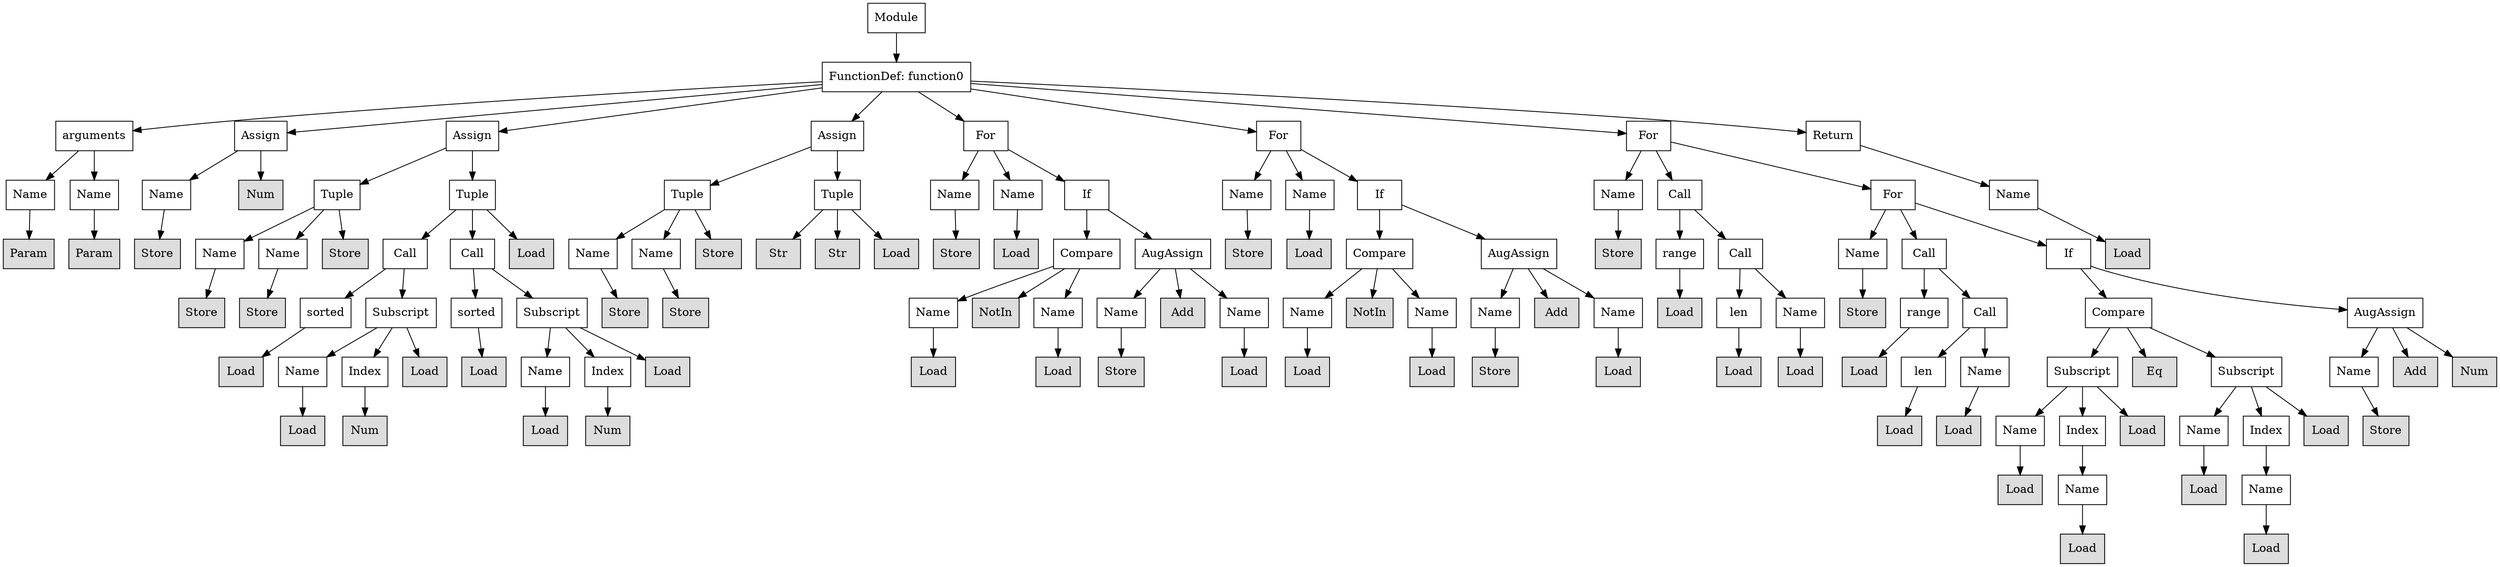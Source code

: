 digraph G {
n0 [shape=rect, label="Module"];
n1 [shape=rect, label="FunctionDef: function0"];
n2 [shape=rect, label="arguments"];
n3 [shape=rect, label="Assign"];
n4 [shape=rect, label="Assign"];
n5 [shape=rect, label="Assign"];
n6 [shape=rect, label="For"];
n7 [shape=rect, label="For"];
n8 [shape=rect, label="For"];
n9 [shape=rect, label="Return"];
n10 [shape=rect, label="Name"];
n11 [shape=rect, label="Name"];
n12 [shape=rect, label="Name"];
n13 [shape=rect, label="Num" style="filled" fillcolor="#dddddd"];
n14 [shape=rect, label="Tuple"];
n15 [shape=rect, label="Tuple"];
n16 [shape=rect, label="Tuple"];
n17 [shape=rect, label="Tuple"];
n18 [shape=rect, label="Name"];
n19 [shape=rect, label="Name"];
n20 [shape=rect, label="If"];
n21 [shape=rect, label="Name"];
n22 [shape=rect, label="Name"];
n23 [shape=rect, label="If"];
n24 [shape=rect, label="Name"];
n25 [shape=rect, label="Call"];
n26 [shape=rect, label="For"];
n27 [shape=rect, label="Name"];
n28 [shape=rect, label="Param" style="filled" fillcolor="#dddddd"];
n29 [shape=rect, label="Param" style="filled" fillcolor="#dddddd"];
n30 [shape=rect, label="Store" style="filled" fillcolor="#dddddd"];
n31 [shape=rect, label="Name"];
n32 [shape=rect, label="Name"];
n33 [shape=rect, label="Store" style="filled" fillcolor="#dddddd"];
n34 [shape=rect, label="Call"];
n35 [shape=rect, label="Call"];
n36 [shape=rect, label="Load" style="filled" fillcolor="#dddddd"];
n37 [shape=rect, label="Name"];
n38 [shape=rect, label="Name"];
n39 [shape=rect, label="Store" style="filled" fillcolor="#dddddd"];
n40 [shape=rect, label="Str" style="filled" fillcolor="#dddddd"];
n41 [shape=rect, label="Str" style="filled" fillcolor="#dddddd"];
n42 [shape=rect, label="Load" style="filled" fillcolor="#dddddd"];
n43 [shape=rect, label="Store" style="filled" fillcolor="#dddddd"];
n44 [shape=rect, label="Load" style="filled" fillcolor="#dddddd"];
n45 [shape=rect, label="Compare"];
n46 [shape=rect, label="AugAssign"];
n47 [shape=rect, label="Store" style="filled" fillcolor="#dddddd"];
n48 [shape=rect, label="Load" style="filled" fillcolor="#dddddd"];
n49 [shape=rect, label="Compare"];
n50 [shape=rect, label="AugAssign"];
n51 [shape=rect, label="Store" style="filled" fillcolor="#dddddd"];
n52 [shape=rect, label="range"];
n53 [shape=rect, label="Call"];
n54 [shape=rect, label="Name"];
n55 [shape=rect, label="Call"];
n56 [shape=rect, label="If"];
n57 [shape=rect, label="Load" style="filled" fillcolor="#dddddd"];
n58 [shape=rect, label="Store" style="filled" fillcolor="#dddddd"];
n59 [shape=rect, label="Store" style="filled" fillcolor="#dddddd"];
n60 [shape=rect, label="sorted"];
n61 [shape=rect, label="Subscript"];
n62 [shape=rect, label="sorted"];
n63 [shape=rect, label="Subscript"];
n64 [shape=rect, label="Store" style="filled" fillcolor="#dddddd"];
n65 [shape=rect, label="Store" style="filled" fillcolor="#dddddd"];
n66 [shape=rect, label="Name"];
n67 [shape=rect, label="NotIn" style="filled" fillcolor="#dddddd"];
n68 [shape=rect, label="Name"];
n69 [shape=rect, label="Name"];
n70 [shape=rect, label="Add" style="filled" fillcolor="#dddddd"];
n71 [shape=rect, label="Name"];
n72 [shape=rect, label="Name"];
n73 [shape=rect, label="NotIn" style="filled" fillcolor="#dddddd"];
n74 [shape=rect, label="Name"];
n75 [shape=rect, label="Name"];
n76 [shape=rect, label="Add" style="filled" fillcolor="#dddddd"];
n77 [shape=rect, label="Name"];
n78 [shape=rect, label="Load" style="filled" fillcolor="#dddddd"];
n79 [shape=rect, label="len"];
n80 [shape=rect, label="Name"];
n81 [shape=rect, label="Store" style="filled" fillcolor="#dddddd"];
n82 [shape=rect, label="range"];
n83 [shape=rect, label="Call"];
n84 [shape=rect, label="Compare"];
n85 [shape=rect, label="AugAssign"];
n86 [shape=rect, label="Load" style="filled" fillcolor="#dddddd"];
n87 [shape=rect, label="Name"];
n88 [shape=rect, label="Index"];
n89 [shape=rect, label="Load" style="filled" fillcolor="#dddddd"];
n90 [shape=rect, label="Load" style="filled" fillcolor="#dddddd"];
n91 [shape=rect, label="Name"];
n92 [shape=rect, label="Index"];
n93 [shape=rect, label="Load" style="filled" fillcolor="#dddddd"];
n94 [shape=rect, label="Load" style="filled" fillcolor="#dddddd"];
n95 [shape=rect, label="Load" style="filled" fillcolor="#dddddd"];
n96 [shape=rect, label="Store" style="filled" fillcolor="#dddddd"];
n97 [shape=rect, label="Load" style="filled" fillcolor="#dddddd"];
n98 [shape=rect, label="Load" style="filled" fillcolor="#dddddd"];
n99 [shape=rect, label="Load" style="filled" fillcolor="#dddddd"];
n100 [shape=rect, label="Store" style="filled" fillcolor="#dddddd"];
n101 [shape=rect, label="Load" style="filled" fillcolor="#dddddd"];
n102 [shape=rect, label="Load" style="filled" fillcolor="#dddddd"];
n103 [shape=rect, label="Load" style="filled" fillcolor="#dddddd"];
n104 [shape=rect, label="Load" style="filled" fillcolor="#dddddd"];
n105 [shape=rect, label="len"];
n106 [shape=rect, label="Name"];
n107 [shape=rect, label="Subscript"];
n108 [shape=rect, label="Eq" style="filled" fillcolor="#dddddd"];
n109 [shape=rect, label="Subscript"];
n110 [shape=rect, label="Name"];
n111 [shape=rect, label="Add" style="filled" fillcolor="#dddddd"];
n112 [shape=rect, label="Num" style="filled" fillcolor="#dddddd"];
n113 [shape=rect, label="Load" style="filled" fillcolor="#dddddd"];
n114 [shape=rect, label="Num" style="filled" fillcolor="#dddddd"];
n115 [shape=rect, label="Load" style="filled" fillcolor="#dddddd"];
n116 [shape=rect, label="Num" style="filled" fillcolor="#dddddd"];
n117 [shape=rect, label="Load" style="filled" fillcolor="#dddddd"];
n118 [shape=rect, label="Load" style="filled" fillcolor="#dddddd"];
n119 [shape=rect, label="Name"];
n120 [shape=rect, label="Index"];
n121 [shape=rect, label="Load" style="filled" fillcolor="#dddddd"];
n122 [shape=rect, label="Name"];
n123 [shape=rect, label="Index"];
n124 [shape=rect, label="Load" style="filled" fillcolor="#dddddd"];
n125 [shape=rect, label="Store" style="filled" fillcolor="#dddddd"];
n126 [shape=rect, label="Load" style="filled" fillcolor="#dddddd"];
n127 [shape=rect, label="Name"];
n128 [shape=rect, label="Load" style="filled" fillcolor="#dddddd"];
n129 [shape=rect, label="Name"];
n130 [shape=rect, label="Load" style="filled" fillcolor="#dddddd"];
n131 [shape=rect, label="Load" style="filled" fillcolor="#dddddd"];
n0 -> n1;
n1 -> n2;
n1 -> n3;
n1 -> n4;
n1 -> n5;
n1 -> n6;
n1 -> n7;
n1 -> n8;
n1 -> n9;
n2 -> n10;
n2 -> n11;
n3 -> n12;
n3 -> n13;
n4 -> n14;
n4 -> n15;
n5 -> n16;
n5 -> n17;
n6 -> n18;
n6 -> n19;
n6 -> n20;
n7 -> n21;
n7 -> n22;
n7 -> n23;
n8 -> n24;
n8 -> n25;
n8 -> n26;
n9 -> n27;
n10 -> n28;
n11 -> n29;
n12 -> n30;
n14 -> n31;
n14 -> n32;
n14 -> n33;
n15 -> n34;
n15 -> n35;
n15 -> n36;
n16 -> n37;
n16 -> n38;
n16 -> n39;
n17 -> n40;
n17 -> n41;
n17 -> n42;
n18 -> n43;
n19 -> n44;
n20 -> n45;
n20 -> n46;
n21 -> n47;
n22 -> n48;
n23 -> n49;
n23 -> n50;
n24 -> n51;
n25 -> n52;
n25 -> n53;
n26 -> n54;
n26 -> n55;
n26 -> n56;
n27 -> n57;
n31 -> n58;
n32 -> n59;
n34 -> n60;
n34 -> n61;
n35 -> n62;
n35 -> n63;
n37 -> n64;
n38 -> n65;
n45 -> n66;
n45 -> n67;
n45 -> n68;
n46 -> n69;
n46 -> n70;
n46 -> n71;
n49 -> n72;
n49 -> n73;
n49 -> n74;
n50 -> n75;
n50 -> n76;
n50 -> n77;
n52 -> n78;
n53 -> n79;
n53 -> n80;
n54 -> n81;
n55 -> n82;
n55 -> n83;
n56 -> n84;
n56 -> n85;
n60 -> n86;
n61 -> n87;
n61 -> n88;
n61 -> n89;
n62 -> n90;
n63 -> n91;
n63 -> n92;
n63 -> n93;
n66 -> n94;
n68 -> n95;
n69 -> n96;
n71 -> n97;
n72 -> n98;
n74 -> n99;
n75 -> n100;
n77 -> n101;
n79 -> n102;
n80 -> n103;
n82 -> n104;
n83 -> n105;
n83 -> n106;
n84 -> n107;
n84 -> n108;
n84 -> n109;
n85 -> n110;
n85 -> n111;
n85 -> n112;
n87 -> n113;
n88 -> n114;
n91 -> n115;
n92 -> n116;
n105 -> n117;
n106 -> n118;
n107 -> n119;
n107 -> n120;
n107 -> n121;
n109 -> n122;
n109 -> n123;
n109 -> n124;
n110 -> n125;
n119 -> n126;
n120 -> n127;
n122 -> n128;
n123 -> n129;
n127 -> n130;
n129 -> n131;
}
